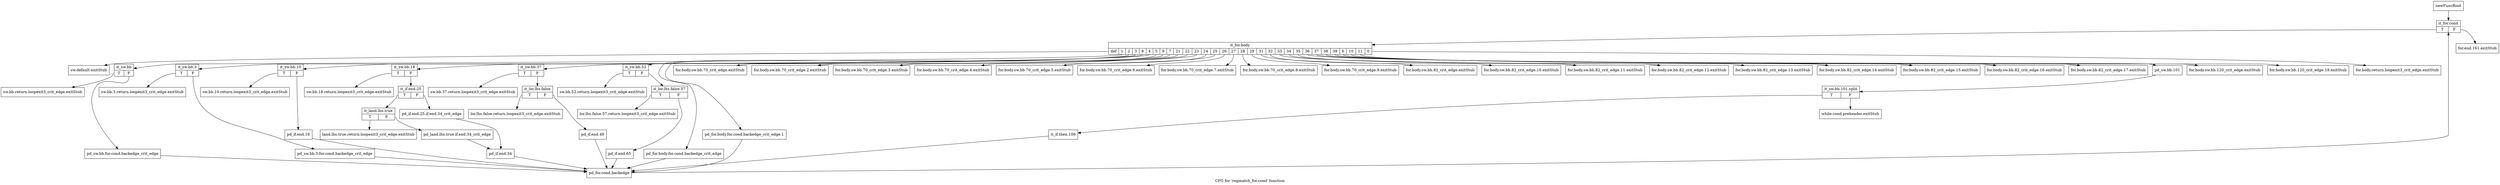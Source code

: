 digraph "CFG for 'regmatch_for.cond' function" {
	label="CFG for 'regmatch_for.cond' function";

	Node0x3332100 [shape=record,label="{newFuncRoot}"];
	Node0x3332100 -> Node0x3332ba0;
	Node0x3332150 [shape=record,label="{for.end.161.exitStub}"];
	Node0x33321a0 [shape=record,label="{sw.default.exitStub}"];
	Node0x33321f0 [shape=record,label="{for.body.sw.bb.70_crit_edge.exitStub}"];
	Node0x3332240 [shape=record,label="{for.body.sw.bb.70_crit_edge.2.exitStub}"];
	Node0x3332290 [shape=record,label="{for.body.sw.bb.70_crit_edge.3.exitStub}"];
	Node0x33322e0 [shape=record,label="{for.body.sw.bb.70_crit_edge.4.exitStub}"];
	Node0x3332330 [shape=record,label="{for.body.sw.bb.70_crit_edge.5.exitStub}"];
	Node0x3332380 [shape=record,label="{for.body.sw.bb.70_crit_edge.6.exitStub}"];
	Node0x33323d0 [shape=record,label="{for.body.sw.bb.70_crit_edge.7.exitStub}"];
	Node0x3332420 [shape=record,label="{for.body.sw.bb.70_crit_edge.8.exitStub}"];
	Node0x3332470 [shape=record,label="{for.body.sw.bb.70_crit_edge.9.exitStub}"];
	Node0x33324c0 [shape=record,label="{for.body.sw.bb.82_crit_edge.exitStub}"];
	Node0x3332510 [shape=record,label="{for.body.sw.bb.82_crit_edge.10.exitStub}"];
	Node0x3332560 [shape=record,label="{for.body.sw.bb.82_crit_edge.11.exitStub}"];
	Node0x33325b0 [shape=record,label="{for.body.sw.bb.82_crit_edge.12.exitStub}"];
	Node0x3332600 [shape=record,label="{for.body.sw.bb.82_crit_edge.13.exitStub}"];
	Node0x3332650 [shape=record,label="{for.body.sw.bb.82_crit_edge.14.exitStub}"];
	Node0x33326a0 [shape=record,label="{for.body.sw.bb.82_crit_edge.15.exitStub}"];
	Node0x33326f0 [shape=record,label="{for.body.sw.bb.82_crit_edge.16.exitStub}"];
	Node0x3332740 [shape=record,label="{for.body.sw.bb.82_crit_edge.17.exitStub}"];
	Node0x3332790 [shape=record,label="{for.body.sw.bb.120_crit_edge.exitStub}"];
	Node0x33327e0 [shape=record,label="{for.body.sw.bb.120_crit_edge.18.exitStub}"];
	Node0x3332830 [shape=record,label="{for.body.return.loopexit3_crit_edge.exitStub}"];
	Node0x3332880 [shape=record,label="{while.cond.preheader.exitStub}"];
	Node0x33328d0 [shape=record,label="{sw.bb.52.return.loopexit3_crit_edge.exitStub}"];
	Node0x3332920 [shape=record,label="{lor.lhs.false.57.return.loopexit3_crit_edge.exitStub}"];
	Node0x3332970 [shape=record,label="{sw.bb.37.return.loopexit3_crit_edge.exitStub}"];
	Node0x33329c0 [shape=record,label="{lor.lhs.false.return.loopexit3_crit_edge.exitStub}"];
	Node0x3332a10 [shape=record,label="{sw.bb.18.return.loopexit3_crit_edge.exitStub}"];
	Node0x3332a60 [shape=record,label="{land.lhs.true.return.loopexit3_crit_edge.exitStub}"];
	Node0x3332ab0 [shape=record,label="{sw.bb.10.return.loopexit3_crit_edge.exitStub}"];
	Node0x3332b00 [shape=record,label="{sw.bb.3.return.loopexit3_crit_edge.exitStub}"];
	Node0x3332b50 [shape=record,label="{sw.bb.return.loopexit3_crit_edge.exitStub}"];
	Node0x3332ba0 [shape=record,label="{it_for.cond|{<s0>T|<s1>F}}"];
	Node0x3332ba0:s0 -> Node0x3332bf0;
	Node0x3332ba0:s1 -> Node0x3332150;
	Node0x3332bf0 [shape=record,label="{it_for.body|{<s0>def|<s1>1|<s2>2|<s3>3|<s4>8|<s5>4|<s6>5|<s7>9|<s8>7|<s9>21|<s10>22|<s11>23|<s12>24|<s13>25|<s14>26|<s15>27|<s16>28|<s17>29|<s18>31|<s19>32|<s20>33|<s21>34|<s22>35|<s23>36|<s24>37|<s25>38|<s26>39|<s27>6|<s28>10|<s29>11|<s30>0}}"];
	Node0x3332bf0:s0 -> Node0x33321a0;
	Node0x3332bf0:s1 -> Node0x3333280;
	Node0x3332bf0:s2 -> Node0x33331e0;
	Node0x3332bf0:s3 -> Node0x3333140;
	Node0x3332bf0:s4 -> Node0x3332f60;
	Node0x3332bf0:s5 -> Node0x3332e70;
	Node0x3332bf0:s6 -> Node0x3332d80;
	Node0x3332bf0:s7 -> Node0x3332d30;
	Node0x3332bf0:s8 -> Node0x3332ce0;
	Node0x3332bf0:s9 -> Node0x33321f0;
	Node0x3332bf0:s10 -> Node0x3332240;
	Node0x3332bf0:s11 -> Node0x3332290;
	Node0x3332bf0:s12 -> Node0x33322e0;
	Node0x3332bf0:s13 -> Node0x3332330;
	Node0x3332bf0:s14 -> Node0x3332380;
	Node0x3332bf0:s15 -> Node0x33323d0;
	Node0x3332bf0:s16 -> Node0x3332420;
	Node0x3332bf0:s17 -> Node0x3332470;
	Node0x3332bf0:s18 -> Node0x33324c0;
	Node0x3332bf0:s19 -> Node0x3332510;
	Node0x3332bf0:s20 -> Node0x3332560;
	Node0x3332bf0:s21 -> Node0x33325b0;
	Node0x3332bf0:s22 -> Node0x3332600;
	Node0x3332bf0:s23 -> Node0x3332650;
	Node0x3332bf0:s24 -> Node0x33326a0;
	Node0x3332bf0:s25 -> Node0x33326f0;
	Node0x3332bf0:s26 -> Node0x3332740;
	Node0x3332bf0:s27 -> Node0x3332c40;
	Node0x3332bf0:s28 -> Node0x3332790;
	Node0x3332bf0:s29 -> Node0x33327e0;
	Node0x3332bf0:s30 -> Node0x3332830;
	Node0x3332c40 [shape=record,label="{pd_sw.bb.101}"];
	Node0x3332c40 -> Node0x38d34e0;
	Node0x38d34e0 [shape=record,label="{it_sw.bb.101.split|{<s0>T|<s1>F}}"];
	Node0x38d34e0:s0 -> Node0x3332c90;
	Node0x38d34e0:s1 -> Node0x3332880;
	Node0x3332c90 [shape=record,label="{it_if.then.106}"];
	Node0x3332c90 -> Node0x3333320;
	Node0x3332ce0 [shape=record,label="{pd_for.body.for.cond.backedge_crit_edge.1}"];
	Node0x3332ce0 -> Node0x3333320;
	Node0x3332d30 [shape=record,label="{pd_for.body.for.cond.backedge_crit_edge}"];
	Node0x3332d30 -> Node0x3333320;
	Node0x3332d80 [shape=record,label="{it_sw.bb.52|{<s0>T|<s1>F}}"];
	Node0x3332d80:s0 -> Node0x33328d0;
	Node0x3332d80:s1 -> Node0x3332dd0;
	Node0x3332dd0 [shape=record,label="{it_lor.lhs.false.57|{<s0>T|<s1>F}}"];
	Node0x3332dd0:s0 -> Node0x3332920;
	Node0x3332dd0:s1 -> Node0x3332e20;
	Node0x3332e20 [shape=record,label="{pd_if.end.65}"];
	Node0x3332e20 -> Node0x3333320;
	Node0x3332e70 [shape=record,label="{it_sw.bb.37|{<s0>T|<s1>F}}"];
	Node0x3332e70:s0 -> Node0x3332970;
	Node0x3332e70:s1 -> Node0x3332ec0;
	Node0x3332ec0 [shape=record,label="{it_lor.lhs.false|{<s0>T|<s1>F}}"];
	Node0x3332ec0:s0 -> Node0x33329c0;
	Node0x3332ec0:s1 -> Node0x3332f10;
	Node0x3332f10 [shape=record,label="{pd_if.end.49}"];
	Node0x3332f10 -> Node0x3333320;
	Node0x3332f60 [shape=record,label="{it_sw.bb.18|{<s0>T|<s1>F}}"];
	Node0x3332f60:s0 -> Node0x3332a10;
	Node0x3332f60:s1 -> Node0x3332fb0;
	Node0x3332fb0 [shape=record,label="{it_if.end.25|{<s0>T|<s1>F}}"];
	Node0x3332fb0:s0 -> Node0x3333050;
	Node0x3332fb0:s1 -> Node0x3333000;
	Node0x3333000 [shape=record,label="{pd_if.end.25.if.end.34_crit_edge}"];
	Node0x3333000 -> Node0x33330f0;
	Node0x3333050 [shape=record,label="{it_land.lhs.true|{<s0>T|<s1>F}}"];
	Node0x3333050:s0 -> Node0x3332a60;
	Node0x3333050:s1 -> Node0x33330a0;
	Node0x33330a0 [shape=record,label="{pd_land.lhs.true.if.end.34_crit_edge}"];
	Node0x33330a0 -> Node0x33330f0;
	Node0x33330f0 [shape=record,label="{pd_if.end.34}"];
	Node0x33330f0 -> Node0x3333320;
	Node0x3333140 [shape=record,label="{it_sw.bb.10|{<s0>T|<s1>F}}"];
	Node0x3333140:s0 -> Node0x3332ab0;
	Node0x3333140:s1 -> Node0x3333190;
	Node0x3333190 [shape=record,label="{pd_if.end.16}"];
	Node0x3333190 -> Node0x3333320;
	Node0x33331e0 [shape=record,label="{it_sw.bb.3|{<s0>T|<s1>F}}"];
	Node0x33331e0:s0 -> Node0x3332b00;
	Node0x33331e0:s1 -> Node0x3333230;
	Node0x3333230 [shape=record,label="{pd_sw.bb.3.for.cond.backedge_crit_edge}"];
	Node0x3333230 -> Node0x3333320;
	Node0x3333280 [shape=record,label="{it_sw.bb|{<s0>T|<s1>F}}"];
	Node0x3333280:s0 -> Node0x3332b50;
	Node0x3333280:s1 -> Node0x33332d0;
	Node0x33332d0 [shape=record,label="{pd_sw.bb.for.cond.backedge_crit_edge}"];
	Node0x33332d0 -> Node0x3333320;
	Node0x3333320 [shape=record,label="{pd_for.cond.backedge}"];
	Node0x3333320 -> Node0x3332ba0;
}
